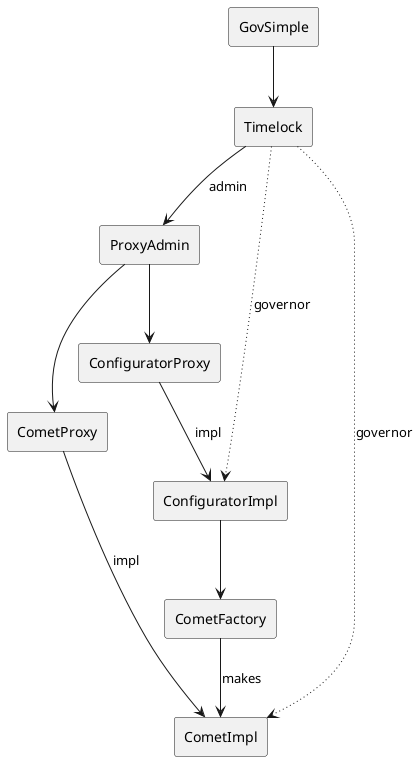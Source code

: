 @startuml

rectangle GovSimple
rectangle Timelock
rectangle ProxyAdmin
rectangle ConfiguratorProxy
rectangle ConfiguratorImpl
rectangle CometFactory
rectangle CometProxy
rectangle CometImpl

GovSimple --> Timelock
Timelock --> ProxyAdmin : admin
Timelock ~~> ConfiguratorImpl : governor
Timelock ~~> CometImpl : governor
ProxyAdmin --> ConfiguratorProxy
ProxyAdmin --> CometProxy
ConfiguratorProxy --> ConfiguratorImpl : impl
ConfiguratorImpl --> CometFactory
CometFactory --> CometImpl : makes
CometProxy --> CometImpl : impl

@enduml